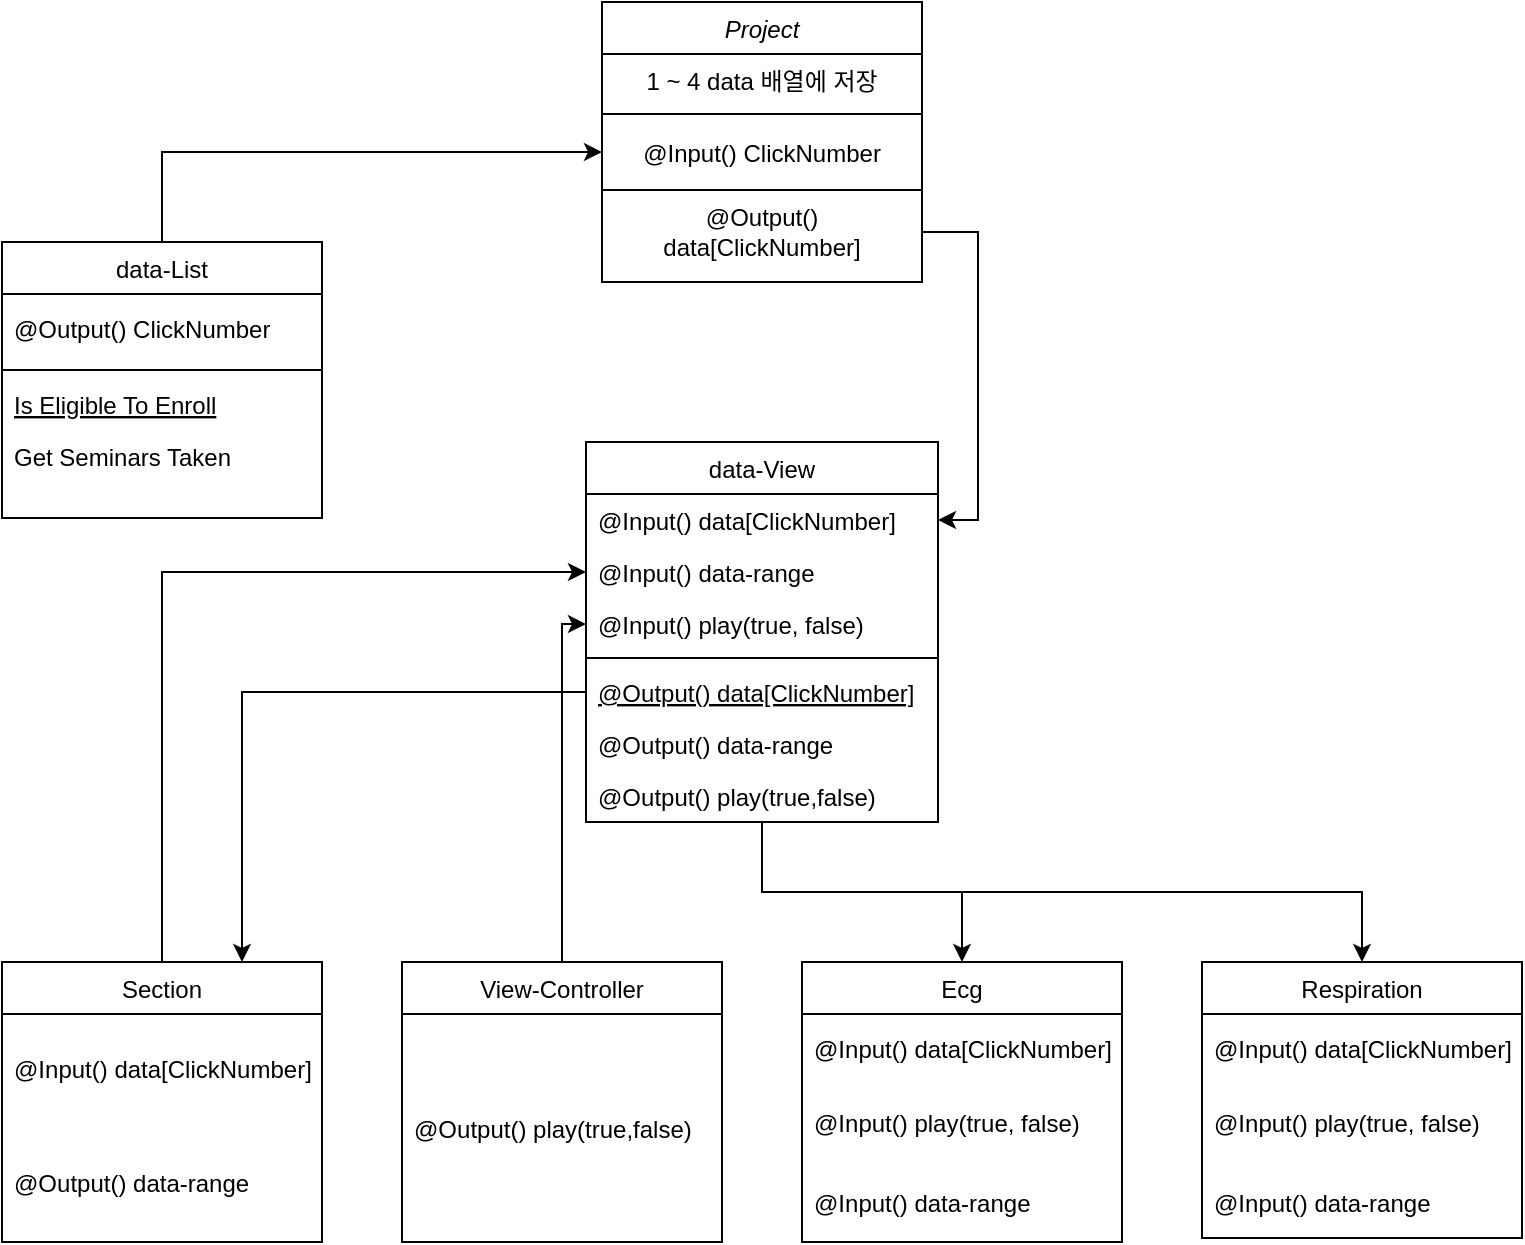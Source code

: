 <mxfile version="14.8.6" type="github">
  <diagram id="C5RBs43oDa-KdzZeNtuy" name="Page-1">
    <mxGraphModel dx="1422" dy="794" grid="1" gridSize="10" guides="1" tooltips="1" connect="1" arrows="1" fold="1" page="1" pageScale="1" pageWidth="827" pageHeight="1169" math="0" shadow="0">
      <root>
        <mxCell id="WIyWlLk6GJQsqaUBKTNV-0" />
        <mxCell id="WIyWlLk6GJQsqaUBKTNV-1" parent="WIyWlLk6GJQsqaUBKTNV-0" />
        <mxCell id="zkfFHV4jXpPFQw0GAbJ--0" value="Project" style="swimlane;fontStyle=2;align=center;verticalAlign=middle;childLayout=stackLayout;horizontal=1;startSize=26;horizontalStack=0;resizeParent=1;resizeLast=0;collapsible=1;marginBottom=0;rounded=0;shadow=0;strokeWidth=1;" parent="WIyWlLk6GJQsqaUBKTNV-1" vertex="1">
          <mxGeometry x="334" y="40" width="160" height="140" as="geometry">
            <mxRectangle x="230" y="140" width="160" height="26" as="alternateBounds" />
          </mxGeometry>
        </mxCell>
        <mxCell id="zkfFHV4jXpPFQw0GAbJ--1" value="1 ~ 4 data 배열에 저장" style="text;align=center;verticalAlign=middle;spacingLeft=4;spacingRight=4;overflow=hidden;rotatable=0;points=[[0,0.5],[1,0.5]];portConstraint=eastwest;" parent="zkfFHV4jXpPFQw0GAbJ--0" vertex="1">
          <mxGeometry y="26" width="160" height="26" as="geometry" />
        </mxCell>
        <mxCell id="zkfFHV4jXpPFQw0GAbJ--4" value="" style="line;html=1;strokeWidth=1;align=left;verticalAlign=middle;spacingTop=-1;spacingLeft=3;spacingRight=3;rotatable=0;labelPosition=right;points=[];portConstraint=eastwest;" parent="zkfFHV4jXpPFQw0GAbJ--0" vertex="1">
          <mxGeometry y="52" width="160" height="8" as="geometry" />
        </mxCell>
        <mxCell id="zkfFHV4jXpPFQw0GAbJ--5" value="@Input() ClickNumber" style="text;align=center;verticalAlign=middle;spacingLeft=4;spacingRight=4;overflow=hidden;rotatable=0;points=[[0,0.5],[1,0.5]];portConstraint=eastwest;" parent="zkfFHV4jXpPFQw0GAbJ--0" vertex="1">
          <mxGeometry y="60" width="160" height="30" as="geometry" />
        </mxCell>
        <mxCell id="tdeThFQM_virD_VC0s0V-38" value="@Output() data[ClickNumber]" style="text;html=1;strokeColor=none;fillColor=none;align=center;verticalAlign=middle;whiteSpace=wrap;rounded=0;" vertex="1" parent="zkfFHV4jXpPFQw0GAbJ--0">
          <mxGeometry y="90" width="160" height="50" as="geometry" />
        </mxCell>
        <mxCell id="tdeThFQM_virD_VC0s0V-39" style="edgeStyle=orthogonalEdgeStyle;rounded=0;orthogonalLoop=1;jettySize=auto;html=1;exitX=0.5;exitY=0;exitDx=0;exitDy=0;entryX=0;entryY=0.5;entryDx=0;entryDy=0;" edge="1" parent="WIyWlLk6GJQsqaUBKTNV-1" source="tdeThFQM_virD_VC0s0V-0" target="zkfFHV4jXpPFQw0GAbJ--5">
          <mxGeometry relative="1" as="geometry" />
        </mxCell>
        <mxCell id="tdeThFQM_virD_VC0s0V-0" value="data-List" style="swimlane;fontStyle=0;align=center;verticalAlign=middle;childLayout=stackLayout;horizontal=1;startSize=26;horizontalStack=0;resizeParent=1;resizeLast=0;collapsible=1;marginBottom=0;rounded=0;shadow=0;strokeWidth=1;" vertex="1" parent="WIyWlLk6GJQsqaUBKTNV-1">
          <mxGeometry x="34" y="160" width="160" height="138" as="geometry">
            <mxRectangle x="130" y="380" width="160" height="26" as="alternateBounds" />
          </mxGeometry>
        </mxCell>
        <mxCell id="tdeThFQM_virD_VC0s0V-1" value="@Output() ClickNumber" style="text;align=left;verticalAlign=middle;spacingLeft=4;spacingRight=4;overflow=hidden;rotatable=0;points=[[0,0.5],[1,0.5]];portConstraint=eastwest;" vertex="1" parent="tdeThFQM_virD_VC0s0V-0">
          <mxGeometry y="26" width="160" height="34" as="geometry" />
        </mxCell>
        <mxCell id="tdeThFQM_virD_VC0s0V-3" value="" style="line;html=1;strokeWidth=1;align=left;verticalAlign=middle;spacingTop=-1;spacingLeft=3;spacingRight=3;rotatable=0;labelPosition=right;points=[];portConstraint=eastwest;" vertex="1" parent="tdeThFQM_virD_VC0s0V-0">
          <mxGeometry y="60" width="160" height="8" as="geometry" />
        </mxCell>
        <mxCell id="tdeThFQM_virD_VC0s0V-4" value="Is Eligible To Enroll" style="text;align=left;verticalAlign=middle;spacingLeft=4;spacingRight=4;overflow=hidden;rotatable=0;points=[[0,0.5],[1,0.5]];portConstraint=eastwest;fontStyle=4" vertex="1" parent="tdeThFQM_virD_VC0s0V-0">
          <mxGeometry y="68" width="160" height="26" as="geometry" />
        </mxCell>
        <mxCell id="tdeThFQM_virD_VC0s0V-5" value="Get Seminars Taken" style="text;align=left;verticalAlign=middle;spacingLeft=4;spacingRight=4;overflow=hidden;rotatable=0;points=[[0,0.5],[1,0.5]];portConstraint=eastwest;" vertex="1" parent="tdeThFQM_virD_VC0s0V-0">
          <mxGeometry y="94" width="160" height="26" as="geometry" />
        </mxCell>
        <mxCell id="tdeThFQM_virD_VC0s0V-41" style="edgeStyle=orthogonalEdgeStyle;rounded=0;orthogonalLoop=1;jettySize=auto;html=1;exitX=0.5;exitY=0;exitDx=0;exitDy=0;entryX=0;entryY=0.5;entryDx=0;entryDy=0;" edge="1" parent="WIyWlLk6GJQsqaUBKTNV-1" source="tdeThFQM_virD_VC0s0V-6" target="tdeThFQM_virD_VC0s0V-26">
          <mxGeometry relative="1" as="geometry">
            <Array as="points">
              <mxPoint x="114" y="325" />
            </Array>
          </mxGeometry>
        </mxCell>
        <mxCell id="tdeThFQM_virD_VC0s0V-6" value="Section" style="swimlane;fontStyle=0;align=center;verticalAlign=middle;childLayout=stackLayout;horizontal=1;startSize=26;horizontalStack=0;resizeParent=1;resizeLast=0;collapsible=1;marginBottom=0;rounded=0;shadow=0;strokeWidth=1;" vertex="1" parent="WIyWlLk6GJQsqaUBKTNV-1">
          <mxGeometry x="34" y="520" width="160" height="140" as="geometry">
            <mxRectangle x="130" y="380" width="160" height="26" as="alternateBounds" />
          </mxGeometry>
        </mxCell>
        <mxCell id="tdeThFQM_virD_VC0s0V-63" value="@Input() data[ClickNumber]" style="text;align=left;verticalAlign=middle;spacingLeft=4;spacingRight=4;overflow=hidden;rotatable=0;points=[[0,0.5],[1,0.5]];portConstraint=eastwest;" vertex="1" parent="tdeThFQM_virD_VC0s0V-6">
          <mxGeometry y="26" width="160" height="54" as="geometry" />
        </mxCell>
        <mxCell id="tdeThFQM_virD_VC0s0V-64" value="@Output() data-range" style="text;align=left;verticalAlign=middle;spacingLeft=4;spacingRight=4;overflow=hidden;rotatable=0;points=[[0,0.5],[1,0.5]];portConstraint=eastwest;" vertex="1" parent="tdeThFQM_virD_VC0s0V-6">
          <mxGeometry y="80" width="160" height="60" as="geometry" />
        </mxCell>
        <mxCell id="tdeThFQM_virD_VC0s0V-48" style="edgeStyle=orthogonalEdgeStyle;rounded=0;orthogonalLoop=1;jettySize=auto;html=1;exitX=0.5;exitY=0;exitDx=0;exitDy=0;entryX=0;entryY=0.5;entryDx=0;entryDy=0;" edge="1" parent="WIyWlLk6GJQsqaUBKTNV-1" source="tdeThFQM_virD_VC0s0V-12" target="tdeThFQM_virD_VC0s0V-46">
          <mxGeometry relative="1" as="geometry">
            <Array as="points">
              <mxPoint x="314" y="351" />
            </Array>
          </mxGeometry>
        </mxCell>
        <mxCell id="tdeThFQM_virD_VC0s0V-12" value="View-Controller" style="swimlane;fontStyle=0;align=center;verticalAlign=middle;childLayout=stackLayout;horizontal=1;startSize=26;horizontalStack=0;resizeParent=1;resizeLast=0;collapsible=1;marginBottom=0;rounded=0;shadow=0;strokeWidth=1;" vertex="1" parent="WIyWlLk6GJQsqaUBKTNV-1">
          <mxGeometry x="234" y="520" width="160" height="140" as="geometry">
            <mxRectangle x="130" y="380" width="160" height="26" as="alternateBounds" />
          </mxGeometry>
        </mxCell>
        <mxCell id="tdeThFQM_virD_VC0s0V-43" value="@Output() play(true,false)" style="text;align=left;verticalAlign=middle;spacingLeft=4;spacingRight=4;overflow=hidden;rotatable=0;points=[[0,0.5],[1,0.5]];portConstraint=eastwest;" vertex="1" parent="tdeThFQM_virD_VC0s0V-12">
          <mxGeometry y="26" width="160" height="114" as="geometry" />
        </mxCell>
        <mxCell id="tdeThFQM_virD_VC0s0V-18" value="Ecg" style="swimlane;fontStyle=0;align=center;verticalAlign=middle;childLayout=stackLayout;horizontal=1;startSize=26;horizontalStack=0;resizeParent=1;resizeLast=0;collapsible=1;marginBottom=0;rounded=0;shadow=0;strokeWidth=1;" vertex="1" parent="WIyWlLk6GJQsqaUBKTNV-1">
          <mxGeometry x="434" y="520" width="160" height="140" as="geometry">
            <mxRectangle x="130" y="380" width="160" height="26" as="alternateBounds" />
          </mxGeometry>
        </mxCell>
        <mxCell id="tdeThFQM_virD_VC0s0V-52" value="@Input() data[ClickNumber]" style="text;align=left;verticalAlign=middle;spacingLeft=4;spacingRight=4;overflow=hidden;rotatable=0;points=[[0,0.5],[1,0.5]];portConstraint=eastwest;" vertex="1" parent="tdeThFQM_virD_VC0s0V-18">
          <mxGeometry y="26" width="160" height="34" as="geometry" />
        </mxCell>
        <mxCell id="tdeThFQM_virD_VC0s0V-54" value="@Input() play(true, false)" style="text;align=left;verticalAlign=middle;spacingLeft=4;spacingRight=4;overflow=hidden;rotatable=0;points=[[0,0.5],[1,0.5]];portConstraint=eastwest;rounded=0;shadow=0;html=0;" vertex="1" parent="tdeThFQM_virD_VC0s0V-18">
          <mxGeometry y="60" width="160" height="40" as="geometry" />
        </mxCell>
        <mxCell id="tdeThFQM_virD_VC0s0V-53" value="@Input() data-range" style="text;align=left;verticalAlign=middle;spacingLeft=4;spacingRight=4;overflow=hidden;rotatable=0;points=[[0,0.5],[1,0.5]];portConstraint=eastwest;rounded=0;shadow=0;html=0;" vertex="1" parent="tdeThFQM_virD_VC0s0V-18">
          <mxGeometry y="100" width="160" height="40" as="geometry" />
        </mxCell>
        <mxCell id="tdeThFQM_virD_VC0s0V-59" style="edgeStyle=orthogonalEdgeStyle;rounded=0;orthogonalLoop=1;jettySize=auto;html=1;exitX=0.5;exitY=1;exitDx=0;exitDy=0;entryX=0.5;entryY=0;entryDx=0;entryDy=0;" edge="1" parent="WIyWlLk6GJQsqaUBKTNV-1" source="tdeThFQM_virD_VC0s0V-24" target="tdeThFQM_virD_VC0s0V-18">
          <mxGeometry relative="1" as="geometry" />
        </mxCell>
        <mxCell id="tdeThFQM_virD_VC0s0V-60" style="edgeStyle=orthogonalEdgeStyle;rounded=0;orthogonalLoop=1;jettySize=auto;html=1;exitX=0.5;exitY=1;exitDx=0;exitDy=0;entryX=0.5;entryY=0;entryDx=0;entryDy=0;" edge="1" parent="WIyWlLk6GJQsqaUBKTNV-1" source="tdeThFQM_virD_VC0s0V-24" target="tdeThFQM_virD_VC0s0V-30">
          <mxGeometry relative="1" as="geometry" />
        </mxCell>
        <mxCell id="tdeThFQM_virD_VC0s0V-24" value="data-View" style="swimlane;fontStyle=0;align=center;verticalAlign=middle;childLayout=stackLayout;horizontal=1;startSize=26;horizontalStack=0;resizeParent=1;resizeLast=0;collapsible=1;marginBottom=0;rounded=0;shadow=0;strokeWidth=1;" vertex="1" parent="WIyWlLk6GJQsqaUBKTNV-1">
          <mxGeometry x="326" y="260" width="176" height="190" as="geometry">
            <mxRectangle x="130" y="380" width="160" height="26" as="alternateBounds" />
          </mxGeometry>
        </mxCell>
        <mxCell id="tdeThFQM_virD_VC0s0V-25" value="@Input() data[ClickNumber]" style="text;align=left;verticalAlign=middle;spacingLeft=4;spacingRight=4;overflow=hidden;rotatable=0;points=[[0,0.5],[1,0.5]];portConstraint=eastwest;" vertex="1" parent="tdeThFQM_virD_VC0s0V-24">
          <mxGeometry y="26" width="176" height="26" as="geometry" />
        </mxCell>
        <mxCell id="tdeThFQM_virD_VC0s0V-26" value="@Input() data-range" style="text;align=left;verticalAlign=middle;spacingLeft=4;spacingRight=4;overflow=hidden;rotatable=0;points=[[0,0.5],[1,0.5]];portConstraint=eastwest;rounded=0;shadow=0;html=0;" vertex="1" parent="tdeThFQM_virD_VC0s0V-24">
          <mxGeometry y="52" width="176" height="26" as="geometry" />
        </mxCell>
        <mxCell id="tdeThFQM_virD_VC0s0V-46" value="@Input() play(true, false)" style="text;align=left;verticalAlign=middle;spacingLeft=4;spacingRight=4;overflow=hidden;rotatable=0;points=[[0,0.5],[1,0.5]];portConstraint=eastwest;rounded=0;shadow=0;html=0;" vertex="1" parent="tdeThFQM_virD_VC0s0V-24">
          <mxGeometry y="78" width="176" height="26" as="geometry" />
        </mxCell>
        <mxCell id="tdeThFQM_virD_VC0s0V-27" value="" style="line;html=1;strokeWidth=1;align=left;verticalAlign=middle;spacingTop=-1;spacingLeft=3;spacingRight=3;rotatable=0;labelPosition=right;points=[];portConstraint=eastwest;" vertex="1" parent="tdeThFQM_virD_VC0s0V-24">
          <mxGeometry y="104" width="176" height="8" as="geometry" />
        </mxCell>
        <mxCell id="tdeThFQM_virD_VC0s0V-28" value="@Output() data[ClickNumber]" style="text;align=left;verticalAlign=middle;spacingLeft=4;spacingRight=4;overflow=hidden;rotatable=0;points=[[0,0.5],[1,0.5]];portConstraint=eastwest;fontStyle=4" vertex="1" parent="tdeThFQM_virD_VC0s0V-24">
          <mxGeometry y="112" width="176" height="26" as="geometry" />
        </mxCell>
        <mxCell id="tdeThFQM_virD_VC0s0V-29" value="@Output() data-range" style="text;align=left;verticalAlign=middle;spacingLeft=4;spacingRight=4;overflow=hidden;rotatable=0;points=[[0,0.5],[1,0.5]];portConstraint=eastwest;" vertex="1" parent="tdeThFQM_virD_VC0s0V-24">
          <mxGeometry y="138" width="176" height="26" as="geometry" />
        </mxCell>
        <mxCell id="tdeThFQM_virD_VC0s0V-47" value="@Output() play(true,false)" style="text;align=left;verticalAlign=middle;spacingLeft=4;spacingRight=4;overflow=hidden;rotatable=0;points=[[0,0.5],[1,0.5]];portConstraint=eastwest;" vertex="1" parent="tdeThFQM_virD_VC0s0V-24">
          <mxGeometry y="164" width="176" height="26" as="geometry" />
        </mxCell>
        <mxCell id="tdeThFQM_virD_VC0s0V-30" value="Respiration" style="swimlane;fontStyle=0;align=center;verticalAlign=middle;childLayout=stackLayout;horizontal=1;startSize=26;horizontalStack=0;resizeParent=1;resizeLast=0;collapsible=1;marginBottom=0;rounded=0;shadow=0;strokeWidth=1;" vertex="1" parent="WIyWlLk6GJQsqaUBKTNV-1">
          <mxGeometry x="634" y="520" width="160" height="138" as="geometry">
            <mxRectangle x="130" y="380" width="160" height="26" as="alternateBounds" />
          </mxGeometry>
        </mxCell>
        <mxCell id="tdeThFQM_virD_VC0s0V-36" value="" style="line;html=1;strokeWidth=1;align=left;verticalAlign=middle;spacingTop=-1;spacingLeft=3;spacingRight=3;rotatable=0;labelPosition=right;points=[];portConstraint=eastwest;" vertex="1" parent="WIyWlLk6GJQsqaUBKTNV-1">
          <mxGeometry x="334" y="130" width="160" height="8" as="geometry" />
        </mxCell>
        <mxCell id="tdeThFQM_virD_VC0s0V-55" value="@Input() data[ClickNumber]" style="text;align=left;verticalAlign=middle;spacingLeft=4;spacingRight=4;overflow=hidden;rotatable=0;points=[[0,0.5],[1,0.5]];portConstraint=eastwest;" vertex="1" parent="WIyWlLk6GJQsqaUBKTNV-1">
          <mxGeometry x="634" y="546" width="160" height="34" as="geometry" />
        </mxCell>
        <mxCell id="tdeThFQM_virD_VC0s0V-56" value="@Input() play(true, false)" style="text;align=left;verticalAlign=middle;spacingLeft=4;spacingRight=4;overflow=hidden;rotatable=0;points=[[0,0.5],[1,0.5]];portConstraint=eastwest;rounded=0;shadow=0;html=0;" vertex="1" parent="WIyWlLk6GJQsqaUBKTNV-1">
          <mxGeometry x="634" y="580" width="160" height="40" as="geometry" />
        </mxCell>
        <mxCell id="tdeThFQM_virD_VC0s0V-57" value="@Input() data-range" style="text;align=left;verticalAlign=middle;spacingLeft=4;spacingRight=4;overflow=hidden;rotatable=0;points=[[0,0.5],[1,0.5]];portConstraint=eastwest;rounded=0;shadow=0;html=0;" vertex="1" parent="WIyWlLk6GJQsqaUBKTNV-1">
          <mxGeometry x="634" y="620" width="160" height="40" as="geometry" />
        </mxCell>
        <mxCell id="tdeThFQM_virD_VC0s0V-58" style="edgeStyle=orthogonalEdgeStyle;rounded=0;orthogonalLoop=1;jettySize=auto;html=1;exitX=1;exitY=0.5;exitDx=0;exitDy=0;entryX=1;entryY=0.5;entryDx=0;entryDy=0;" edge="1" parent="WIyWlLk6GJQsqaUBKTNV-1" source="tdeThFQM_virD_VC0s0V-38" target="tdeThFQM_virD_VC0s0V-25">
          <mxGeometry relative="1" as="geometry" />
        </mxCell>
        <mxCell id="tdeThFQM_virD_VC0s0V-61" style="edgeStyle=orthogonalEdgeStyle;rounded=0;orthogonalLoop=1;jettySize=auto;html=1;exitX=0;exitY=0.5;exitDx=0;exitDy=0;entryX=0.75;entryY=0;entryDx=0;entryDy=0;" edge="1" parent="WIyWlLk6GJQsqaUBKTNV-1" source="tdeThFQM_virD_VC0s0V-28" target="tdeThFQM_virD_VC0s0V-6">
          <mxGeometry relative="1" as="geometry" />
        </mxCell>
      </root>
    </mxGraphModel>
  </diagram>
</mxfile>

